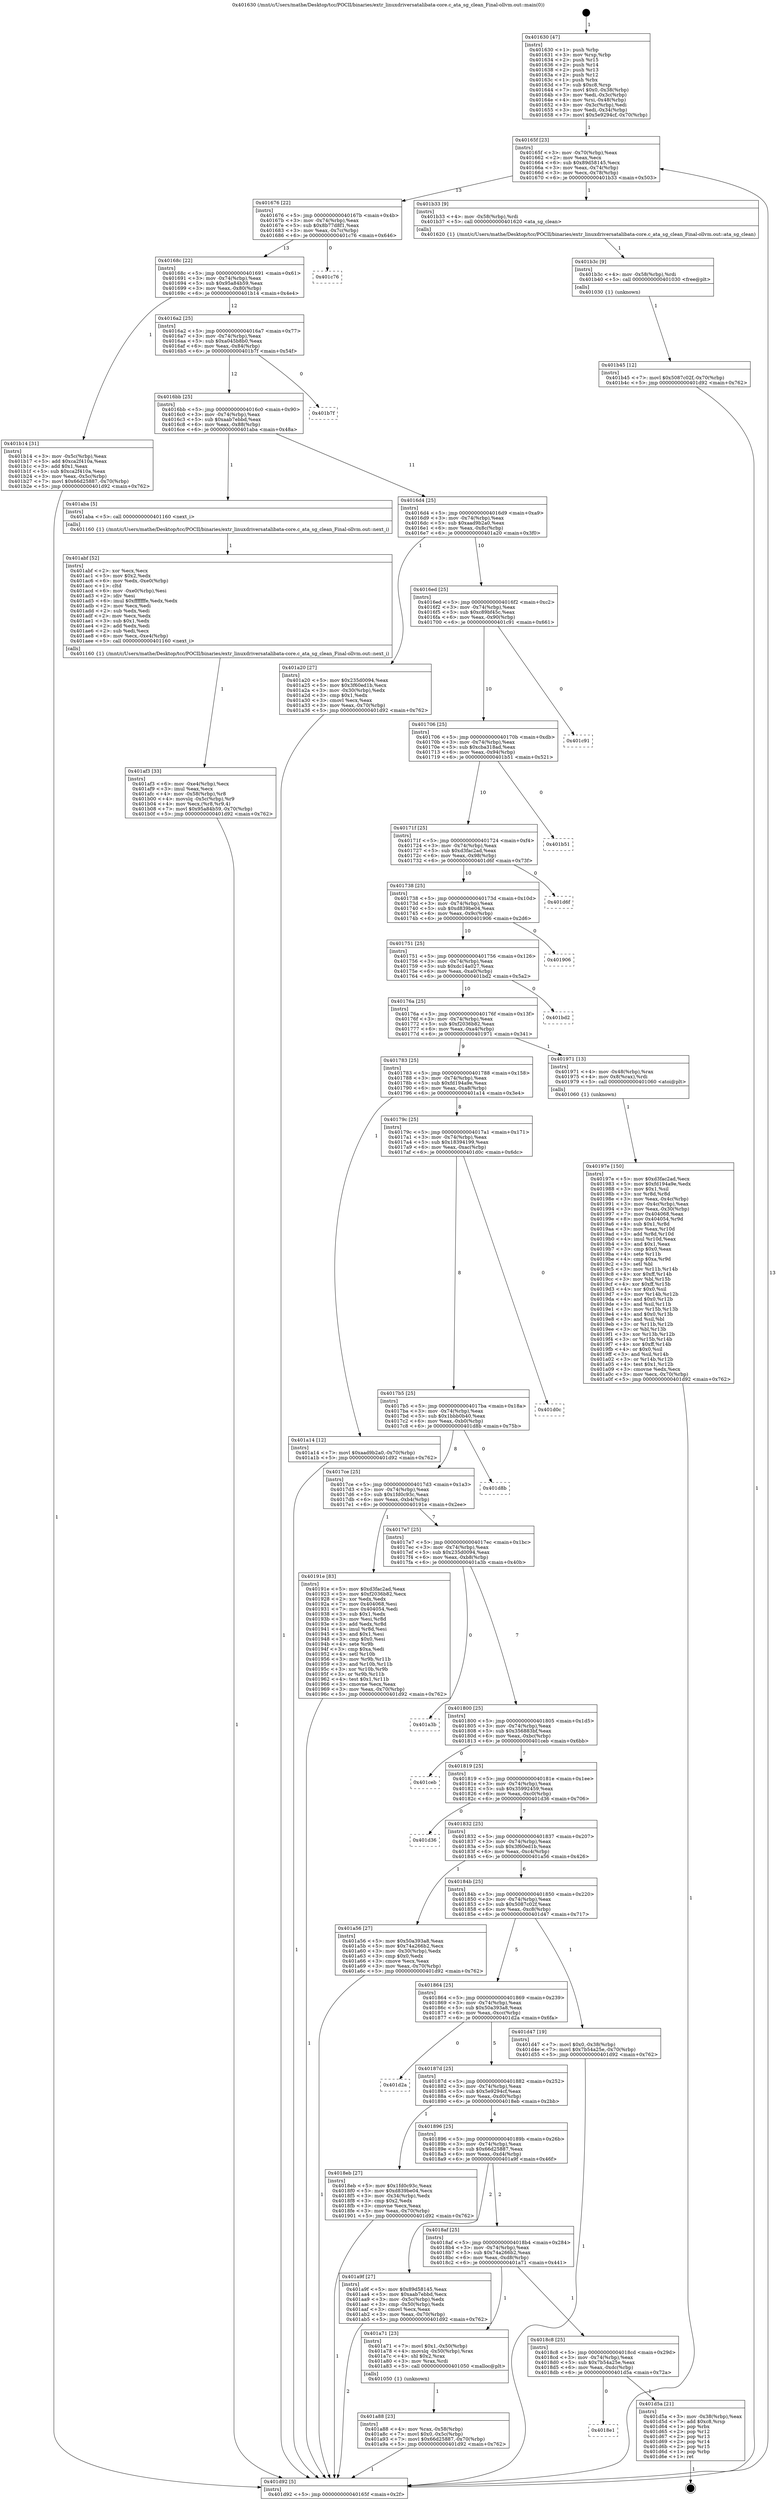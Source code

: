 digraph "0x401630" {
  label = "0x401630 (/mnt/c/Users/mathe/Desktop/tcc/POCII/binaries/extr_linuxdriversatalibata-core.c_ata_sg_clean_Final-ollvm.out::main(0))"
  labelloc = "t"
  node[shape=record]

  Entry [label="",width=0.3,height=0.3,shape=circle,fillcolor=black,style=filled]
  "0x40165f" [label="{
     0x40165f [23]\l
     | [instrs]\l
     &nbsp;&nbsp;0x40165f \<+3\>: mov -0x70(%rbp),%eax\l
     &nbsp;&nbsp;0x401662 \<+2\>: mov %eax,%ecx\l
     &nbsp;&nbsp;0x401664 \<+6\>: sub $0x89d58145,%ecx\l
     &nbsp;&nbsp;0x40166a \<+3\>: mov %eax,-0x74(%rbp)\l
     &nbsp;&nbsp;0x40166d \<+3\>: mov %ecx,-0x78(%rbp)\l
     &nbsp;&nbsp;0x401670 \<+6\>: je 0000000000401b33 \<main+0x503\>\l
  }"]
  "0x401b33" [label="{
     0x401b33 [9]\l
     | [instrs]\l
     &nbsp;&nbsp;0x401b33 \<+4\>: mov -0x58(%rbp),%rdi\l
     &nbsp;&nbsp;0x401b37 \<+5\>: call 0000000000401620 \<ata_sg_clean\>\l
     | [calls]\l
     &nbsp;&nbsp;0x401620 \{1\} (/mnt/c/Users/mathe/Desktop/tcc/POCII/binaries/extr_linuxdriversatalibata-core.c_ata_sg_clean_Final-ollvm.out::ata_sg_clean)\l
  }"]
  "0x401676" [label="{
     0x401676 [22]\l
     | [instrs]\l
     &nbsp;&nbsp;0x401676 \<+5\>: jmp 000000000040167b \<main+0x4b\>\l
     &nbsp;&nbsp;0x40167b \<+3\>: mov -0x74(%rbp),%eax\l
     &nbsp;&nbsp;0x40167e \<+5\>: sub $0x8b77d8f1,%eax\l
     &nbsp;&nbsp;0x401683 \<+3\>: mov %eax,-0x7c(%rbp)\l
     &nbsp;&nbsp;0x401686 \<+6\>: je 0000000000401c76 \<main+0x646\>\l
  }"]
  Exit [label="",width=0.3,height=0.3,shape=circle,fillcolor=black,style=filled,peripheries=2]
  "0x401c76" [label="{
     0x401c76\l
  }", style=dashed]
  "0x40168c" [label="{
     0x40168c [22]\l
     | [instrs]\l
     &nbsp;&nbsp;0x40168c \<+5\>: jmp 0000000000401691 \<main+0x61\>\l
     &nbsp;&nbsp;0x401691 \<+3\>: mov -0x74(%rbp),%eax\l
     &nbsp;&nbsp;0x401694 \<+5\>: sub $0x95a84b59,%eax\l
     &nbsp;&nbsp;0x401699 \<+3\>: mov %eax,-0x80(%rbp)\l
     &nbsp;&nbsp;0x40169c \<+6\>: je 0000000000401b14 \<main+0x4e4\>\l
  }"]
  "0x4018e1" [label="{
     0x4018e1\l
  }", style=dashed]
  "0x401b14" [label="{
     0x401b14 [31]\l
     | [instrs]\l
     &nbsp;&nbsp;0x401b14 \<+3\>: mov -0x5c(%rbp),%eax\l
     &nbsp;&nbsp;0x401b17 \<+5\>: add $0xca2f410a,%eax\l
     &nbsp;&nbsp;0x401b1c \<+3\>: add $0x1,%eax\l
     &nbsp;&nbsp;0x401b1f \<+5\>: sub $0xca2f410a,%eax\l
     &nbsp;&nbsp;0x401b24 \<+3\>: mov %eax,-0x5c(%rbp)\l
     &nbsp;&nbsp;0x401b27 \<+7\>: movl $0x66d25887,-0x70(%rbp)\l
     &nbsp;&nbsp;0x401b2e \<+5\>: jmp 0000000000401d92 \<main+0x762\>\l
  }"]
  "0x4016a2" [label="{
     0x4016a2 [25]\l
     | [instrs]\l
     &nbsp;&nbsp;0x4016a2 \<+5\>: jmp 00000000004016a7 \<main+0x77\>\l
     &nbsp;&nbsp;0x4016a7 \<+3\>: mov -0x74(%rbp),%eax\l
     &nbsp;&nbsp;0x4016aa \<+5\>: sub $0xa045b8b0,%eax\l
     &nbsp;&nbsp;0x4016af \<+6\>: mov %eax,-0x84(%rbp)\l
     &nbsp;&nbsp;0x4016b5 \<+6\>: je 0000000000401b7f \<main+0x54f\>\l
  }"]
  "0x401d5a" [label="{
     0x401d5a [21]\l
     | [instrs]\l
     &nbsp;&nbsp;0x401d5a \<+3\>: mov -0x38(%rbp),%eax\l
     &nbsp;&nbsp;0x401d5d \<+7\>: add $0xc8,%rsp\l
     &nbsp;&nbsp;0x401d64 \<+1\>: pop %rbx\l
     &nbsp;&nbsp;0x401d65 \<+2\>: pop %r12\l
     &nbsp;&nbsp;0x401d67 \<+2\>: pop %r13\l
     &nbsp;&nbsp;0x401d69 \<+2\>: pop %r14\l
     &nbsp;&nbsp;0x401d6b \<+2\>: pop %r15\l
     &nbsp;&nbsp;0x401d6d \<+1\>: pop %rbp\l
     &nbsp;&nbsp;0x401d6e \<+1\>: ret\l
  }"]
  "0x401b7f" [label="{
     0x401b7f\l
  }", style=dashed]
  "0x4016bb" [label="{
     0x4016bb [25]\l
     | [instrs]\l
     &nbsp;&nbsp;0x4016bb \<+5\>: jmp 00000000004016c0 \<main+0x90\>\l
     &nbsp;&nbsp;0x4016c0 \<+3\>: mov -0x74(%rbp),%eax\l
     &nbsp;&nbsp;0x4016c3 \<+5\>: sub $0xaab7ebbd,%eax\l
     &nbsp;&nbsp;0x4016c8 \<+6\>: mov %eax,-0x88(%rbp)\l
     &nbsp;&nbsp;0x4016ce \<+6\>: je 0000000000401aba \<main+0x48a\>\l
  }"]
  "0x401b45" [label="{
     0x401b45 [12]\l
     | [instrs]\l
     &nbsp;&nbsp;0x401b45 \<+7\>: movl $0x5087c02f,-0x70(%rbp)\l
     &nbsp;&nbsp;0x401b4c \<+5\>: jmp 0000000000401d92 \<main+0x762\>\l
  }"]
  "0x401aba" [label="{
     0x401aba [5]\l
     | [instrs]\l
     &nbsp;&nbsp;0x401aba \<+5\>: call 0000000000401160 \<next_i\>\l
     | [calls]\l
     &nbsp;&nbsp;0x401160 \{1\} (/mnt/c/Users/mathe/Desktop/tcc/POCII/binaries/extr_linuxdriversatalibata-core.c_ata_sg_clean_Final-ollvm.out::next_i)\l
  }"]
  "0x4016d4" [label="{
     0x4016d4 [25]\l
     | [instrs]\l
     &nbsp;&nbsp;0x4016d4 \<+5\>: jmp 00000000004016d9 \<main+0xa9\>\l
     &nbsp;&nbsp;0x4016d9 \<+3\>: mov -0x74(%rbp),%eax\l
     &nbsp;&nbsp;0x4016dc \<+5\>: sub $0xaad9b2a0,%eax\l
     &nbsp;&nbsp;0x4016e1 \<+6\>: mov %eax,-0x8c(%rbp)\l
     &nbsp;&nbsp;0x4016e7 \<+6\>: je 0000000000401a20 \<main+0x3f0\>\l
  }"]
  "0x401b3c" [label="{
     0x401b3c [9]\l
     | [instrs]\l
     &nbsp;&nbsp;0x401b3c \<+4\>: mov -0x58(%rbp),%rdi\l
     &nbsp;&nbsp;0x401b40 \<+5\>: call 0000000000401030 \<free@plt\>\l
     | [calls]\l
     &nbsp;&nbsp;0x401030 \{1\} (unknown)\l
  }"]
  "0x401a20" [label="{
     0x401a20 [27]\l
     | [instrs]\l
     &nbsp;&nbsp;0x401a20 \<+5\>: mov $0x235d0094,%eax\l
     &nbsp;&nbsp;0x401a25 \<+5\>: mov $0x3f60ed1b,%ecx\l
     &nbsp;&nbsp;0x401a2a \<+3\>: mov -0x30(%rbp),%edx\l
     &nbsp;&nbsp;0x401a2d \<+3\>: cmp $0x1,%edx\l
     &nbsp;&nbsp;0x401a30 \<+3\>: cmovl %ecx,%eax\l
     &nbsp;&nbsp;0x401a33 \<+3\>: mov %eax,-0x70(%rbp)\l
     &nbsp;&nbsp;0x401a36 \<+5\>: jmp 0000000000401d92 \<main+0x762\>\l
  }"]
  "0x4016ed" [label="{
     0x4016ed [25]\l
     | [instrs]\l
     &nbsp;&nbsp;0x4016ed \<+5\>: jmp 00000000004016f2 \<main+0xc2\>\l
     &nbsp;&nbsp;0x4016f2 \<+3\>: mov -0x74(%rbp),%eax\l
     &nbsp;&nbsp;0x4016f5 \<+5\>: sub $0xc89bf45c,%eax\l
     &nbsp;&nbsp;0x4016fa \<+6\>: mov %eax,-0x90(%rbp)\l
     &nbsp;&nbsp;0x401700 \<+6\>: je 0000000000401c91 \<main+0x661\>\l
  }"]
  "0x401af3" [label="{
     0x401af3 [33]\l
     | [instrs]\l
     &nbsp;&nbsp;0x401af3 \<+6\>: mov -0xe4(%rbp),%ecx\l
     &nbsp;&nbsp;0x401af9 \<+3\>: imul %eax,%ecx\l
     &nbsp;&nbsp;0x401afc \<+4\>: mov -0x58(%rbp),%r8\l
     &nbsp;&nbsp;0x401b00 \<+4\>: movslq -0x5c(%rbp),%r9\l
     &nbsp;&nbsp;0x401b04 \<+4\>: mov %ecx,(%r8,%r9,4)\l
     &nbsp;&nbsp;0x401b08 \<+7\>: movl $0x95a84b59,-0x70(%rbp)\l
     &nbsp;&nbsp;0x401b0f \<+5\>: jmp 0000000000401d92 \<main+0x762\>\l
  }"]
  "0x401c91" [label="{
     0x401c91\l
  }", style=dashed]
  "0x401706" [label="{
     0x401706 [25]\l
     | [instrs]\l
     &nbsp;&nbsp;0x401706 \<+5\>: jmp 000000000040170b \<main+0xdb\>\l
     &nbsp;&nbsp;0x40170b \<+3\>: mov -0x74(%rbp),%eax\l
     &nbsp;&nbsp;0x40170e \<+5\>: sub $0xcba318ad,%eax\l
     &nbsp;&nbsp;0x401713 \<+6\>: mov %eax,-0x94(%rbp)\l
     &nbsp;&nbsp;0x401719 \<+6\>: je 0000000000401b51 \<main+0x521\>\l
  }"]
  "0x401abf" [label="{
     0x401abf [52]\l
     | [instrs]\l
     &nbsp;&nbsp;0x401abf \<+2\>: xor %ecx,%ecx\l
     &nbsp;&nbsp;0x401ac1 \<+5\>: mov $0x2,%edx\l
     &nbsp;&nbsp;0x401ac6 \<+6\>: mov %edx,-0xe0(%rbp)\l
     &nbsp;&nbsp;0x401acc \<+1\>: cltd\l
     &nbsp;&nbsp;0x401acd \<+6\>: mov -0xe0(%rbp),%esi\l
     &nbsp;&nbsp;0x401ad3 \<+2\>: idiv %esi\l
     &nbsp;&nbsp;0x401ad5 \<+6\>: imul $0xfffffffe,%edx,%edx\l
     &nbsp;&nbsp;0x401adb \<+2\>: mov %ecx,%edi\l
     &nbsp;&nbsp;0x401add \<+2\>: sub %edx,%edi\l
     &nbsp;&nbsp;0x401adf \<+2\>: mov %ecx,%edx\l
     &nbsp;&nbsp;0x401ae1 \<+3\>: sub $0x1,%edx\l
     &nbsp;&nbsp;0x401ae4 \<+2\>: add %edx,%edi\l
     &nbsp;&nbsp;0x401ae6 \<+2\>: sub %edi,%ecx\l
     &nbsp;&nbsp;0x401ae8 \<+6\>: mov %ecx,-0xe4(%rbp)\l
     &nbsp;&nbsp;0x401aee \<+5\>: call 0000000000401160 \<next_i\>\l
     | [calls]\l
     &nbsp;&nbsp;0x401160 \{1\} (/mnt/c/Users/mathe/Desktop/tcc/POCII/binaries/extr_linuxdriversatalibata-core.c_ata_sg_clean_Final-ollvm.out::next_i)\l
  }"]
  "0x401b51" [label="{
     0x401b51\l
  }", style=dashed]
  "0x40171f" [label="{
     0x40171f [25]\l
     | [instrs]\l
     &nbsp;&nbsp;0x40171f \<+5\>: jmp 0000000000401724 \<main+0xf4\>\l
     &nbsp;&nbsp;0x401724 \<+3\>: mov -0x74(%rbp),%eax\l
     &nbsp;&nbsp;0x401727 \<+5\>: sub $0xd3fac2ad,%eax\l
     &nbsp;&nbsp;0x40172c \<+6\>: mov %eax,-0x98(%rbp)\l
     &nbsp;&nbsp;0x401732 \<+6\>: je 0000000000401d6f \<main+0x73f\>\l
  }"]
  "0x401a88" [label="{
     0x401a88 [23]\l
     | [instrs]\l
     &nbsp;&nbsp;0x401a88 \<+4\>: mov %rax,-0x58(%rbp)\l
     &nbsp;&nbsp;0x401a8c \<+7\>: movl $0x0,-0x5c(%rbp)\l
     &nbsp;&nbsp;0x401a93 \<+7\>: movl $0x66d25887,-0x70(%rbp)\l
     &nbsp;&nbsp;0x401a9a \<+5\>: jmp 0000000000401d92 \<main+0x762\>\l
  }"]
  "0x401d6f" [label="{
     0x401d6f\l
  }", style=dashed]
  "0x401738" [label="{
     0x401738 [25]\l
     | [instrs]\l
     &nbsp;&nbsp;0x401738 \<+5\>: jmp 000000000040173d \<main+0x10d\>\l
     &nbsp;&nbsp;0x40173d \<+3\>: mov -0x74(%rbp),%eax\l
     &nbsp;&nbsp;0x401740 \<+5\>: sub $0xd839be04,%eax\l
     &nbsp;&nbsp;0x401745 \<+6\>: mov %eax,-0x9c(%rbp)\l
     &nbsp;&nbsp;0x40174b \<+6\>: je 0000000000401906 \<main+0x2d6\>\l
  }"]
  "0x4018c8" [label="{
     0x4018c8 [25]\l
     | [instrs]\l
     &nbsp;&nbsp;0x4018c8 \<+5\>: jmp 00000000004018cd \<main+0x29d\>\l
     &nbsp;&nbsp;0x4018cd \<+3\>: mov -0x74(%rbp),%eax\l
     &nbsp;&nbsp;0x4018d0 \<+5\>: sub $0x7b54a25e,%eax\l
     &nbsp;&nbsp;0x4018d5 \<+6\>: mov %eax,-0xdc(%rbp)\l
     &nbsp;&nbsp;0x4018db \<+6\>: je 0000000000401d5a \<main+0x72a\>\l
  }"]
  "0x401906" [label="{
     0x401906\l
  }", style=dashed]
  "0x401751" [label="{
     0x401751 [25]\l
     | [instrs]\l
     &nbsp;&nbsp;0x401751 \<+5\>: jmp 0000000000401756 \<main+0x126\>\l
     &nbsp;&nbsp;0x401756 \<+3\>: mov -0x74(%rbp),%eax\l
     &nbsp;&nbsp;0x401759 \<+5\>: sub $0xdc14a027,%eax\l
     &nbsp;&nbsp;0x40175e \<+6\>: mov %eax,-0xa0(%rbp)\l
     &nbsp;&nbsp;0x401764 \<+6\>: je 0000000000401bd2 \<main+0x5a2\>\l
  }"]
  "0x401a71" [label="{
     0x401a71 [23]\l
     | [instrs]\l
     &nbsp;&nbsp;0x401a71 \<+7\>: movl $0x1,-0x50(%rbp)\l
     &nbsp;&nbsp;0x401a78 \<+4\>: movslq -0x50(%rbp),%rax\l
     &nbsp;&nbsp;0x401a7c \<+4\>: shl $0x2,%rax\l
     &nbsp;&nbsp;0x401a80 \<+3\>: mov %rax,%rdi\l
     &nbsp;&nbsp;0x401a83 \<+5\>: call 0000000000401050 \<malloc@plt\>\l
     | [calls]\l
     &nbsp;&nbsp;0x401050 \{1\} (unknown)\l
  }"]
  "0x401bd2" [label="{
     0x401bd2\l
  }", style=dashed]
  "0x40176a" [label="{
     0x40176a [25]\l
     | [instrs]\l
     &nbsp;&nbsp;0x40176a \<+5\>: jmp 000000000040176f \<main+0x13f\>\l
     &nbsp;&nbsp;0x40176f \<+3\>: mov -0x74(%rbp),%eax\l
     &nbsp;&nbsp;0x401772 \<+5\>: sub $0xf2036b82,%eax\l
     &nbsp;&nbsp;0x401777 \<+6\>: mov %eax,-0xa4(%rbp)\l
     &nbsp;&nbsp;0x40177d \<+6\>: je 0000000000401971 \<main+0x341\>\l
  }"]
  "0x4018af" [label="{
     0x4018af [25]\l
     | [instrs]\l
     &nbsp;&nbsp;0x4018af \<+5\>: jmp 00000000004018b4 \<main+0x284\>\l
     &nbsp;&nbsp;0x4018b4 \<+3\>: mov -0x74(%rbp),%eax\l
     &nbsp;&nbsp;0x4018b7 \<+5\>: sub $0x74a266b2,%eax\l
     &nbsp;&nbsp;0x4018bc \<+6\>: mov %eax,-0xd8(%rbp)\l
     &nbsp;&nbsp;0x4018c2 \<+6\>: je 0000000000401a71 \<main+0x441\>\l
  }"]
  "0x401971" [label="{
     0x401971 [13]\l
     | [instrs]\l
     &nbsp;&nbsp;0x401971 \<+4\>: mov -0x48(%rbp),%rax\l
     &nbsp;&nbsp;0x401975 \<+4\>: mov 0x8(%rax),%rdi\l
     &nbsp;&nbsp;0x401979 \<+5\>: call 0000000000401060 \<atoi@plt\>\l
     | [calls]\l
     &nbsp;&nbsp;0x401060 \{1\} (unknown)\l
  }"]
  "0x401783" [label="{
     0x401783 [25]\l
     | [instrs]\l
     &nbsp;&nbsp;0x401783 \<+5\>: jmp 0000000000401788 \<main+0x158\>\l
     &nbsp;&nbsp;0x401788 \<+3\>: mov -0x74(%rbp),%eax\l
     &nbsp;&nbsp;0x40178b \<+5\>: sub $0xfd194a9e,%eax\l
     &nbsp;&nbsp;0x401790 \<+6\>: mov %eax,-0xa8(%rbp)\l
     &nbsp;&nbsp;0x401796 \<+6\>: je 0000000000401a14 \<main+0x3e4\>\l
  }"]
  "0x401a9f" [label="{
     0x401a9f [27]\l
     | [instrs]\l
     &nbsp;&nbsp;0x401a9f \<+5\>: mov $0x89d58145,%eax\l
     &nbsp;&nbsp;0x401aa4 \<+5\>: mov $0xaab7ebbd,%ecx\l
     &nbsp;&nbsp;0x401aa9 \<+3\>: mov -0x5c(%rbp),%edx\l
     &nbsp;&nbsp;0x401aac \<+3\>: cmp -0x50(%rbp),%edx\l
     &nbsp;&nbsp;0x401aaf \<+3\>: cmovl %ecx,%eax\l
     &nbsp;&nbsp;0x401ab2 \<+3\>: mov %eax,-0x70(%rbp)\l
     &nbsp;&nbsp;0x401ab5 \<+5\>: jmp 0000000000401d92 \<main+0x762\>\l
  }"]
  "0x401a14" [label="{
     0x401a14 [12]\l
     | [instrs]\l
     &nbsp;&nbsp;0x401a14 \<+7\>: movl $0xaad9b2a0,-0x70(%rbp)\l
     &nbsp;&nbsp;0x401a1b \<+5\>: jmp 0000000000401d92 \<main+0x762\>\l
  }"]
  "0x40179c" [label="{
     0x40179c [25]\l
     | [instrs]\l
     &nbsp;&nbsp;0x40179c \<+5\>: jmp 00000000004017a1 \<main+0x171\>\l
     &nbsp;&nbsp;0x4017a1 \<+3\>: mov -0x74(%rbp),%eax\l
     &nbsp;&nbsp;0x4017a4 \<+5\>: sub $0x18394199,%eax\l
     &nbsp;&nbsp;0x4017a9 \<+6\>: mov %eax,-0xac(%rbp)\l
     &nbsp;&nbsp;0x4017af \<+6\>: je 0000000000401d0c \<main+0x6dc\>\l
  }"]
  "0x40197e" [label="{
     0x40197e [150]\l
     | [instrs]\l
     &nbsp;&nbsp;0x40197e \<+5\>: mov $0xd3fac2ad,%ecx\l
     &nbsp;&nbsp;0x401983 \<+5\>: mov $0xfd194a9e,%edx\l
     &nbsp;&nbsp;0x401988 \<+3\>: mov $0x1,%sil\l
     &nbsp;&nbsp;0x40198b \<+3\>: xor %r8d,%r8d\l
     &nbsp;&nbsp;0x40198e \<+3\>: mov %eax,-0x4c(%rbp)\l
     &nbsp;&nbsp;0x401991 \<+3\>: mov -0x4c(%rbp),%eax\l
     &nbsp;&nbsp;0x401994 \<+3\>: mov %eax,-0x30(%rbp)\l
     &nbsp;&nbsp;0x401997 \<+7\>: mov 0x404068,%eax\l
     &nbsp;&nbsp;0x40199e \<+8\>: mov 0x404054,%r9d\l
     &nbsp;&nbsp;0x4019a6 \<+4\>: sub $0x1,%r8d\l
     &nbsp;&nbsp;0x4019aa \<+3\>: mov %eax,%r10d\l
     &nbsp;&nbsp;0x4019ad \<+3\>: add %r8d,%r10d\l
     &nbsp;&nbsp;0x4019b0 \<+4\>: imul %r10d,%eax\l
     &nbsp;&nbsp;0x4019b4 \<+3\>: and $0x1,%eax\l
     &nbsp;&nbsp;0x4019b7 \<+3\>: cmp $0x0,%eax\l
     &nbsp;&nbsp;0x4019ba \<+4\>: sete %r11b\l
     &nbsp;&nbsp;0x4019be \<+4\>: cmp $0xa,%r9d\l
     &nbsp;&nbsp;0x4019c2 \<+3\>: setl %bl\l
     &nbsp;&nbsp;0x4019c5 \<+3\>: mov %r11b,%r14b\l
     &nbsp;&nbsp;0x4019c8 \<+4\>: xor $0xff,%r14b\l
     &nbsp;&nbsp;0x4019cc \<+3\>: mov %bl,%r15b\l
     &nbsp;&nbsp;0x4019cf \<+4\>: xor $0xff,%r15b\l
     &nbsp;&nbsp;0x4019d3 \<+4\>: xor $0x0,%sil\l
     &nbsp;&nbsp;0x4019d7 \<+3\>: mov %r14b,%r12b\l
     &nbsp;&nbsp;0x4019da \<+4\>: and $0x0,%r12b\l
     &nbsp;&nbsp;0x4019de \<+3\>: and %sil,%r11b\l
     &nbsp;&nbsp;0x4019e1 \<+3\>: mov %r15b,%r13b\l
     &nbsp;&nbsp;0x4019e4 \<+4\>: and $0x0,%r13b\l
     &nbsp;&nbsp;0x4019e8 \<+3\>: and %sil,%bl\l
     &nbsp;&nbsp;0x4019eb \<+3\>: or %r11b,%r12b\l
     &nbsp;&nbsp;0x4019ee \<+3\>: or %bl,%r13b\l
     &nbsp;&nbsp;0x4019f1 \<+3\>: xor %r13b,%r12b\l
     &nbsp;&nbsp;0x4019f4 \<+3\>: or %r15b,%r14b\l
     &nbsp;&nbsp;0x4019f7 \<+4\>: xor $0xff,%r14b\l
     &nbsp;&nbsp;0x4019fb \<+4\>: or $0x0,%sil\l
     &nbsp;&nbsp;0x4019ff \<+3\>: and %sil,%r14b\l
     &nbsp;&nbsp;0x401a02 \<+3\>: or %r14b,%r12b\l
     &nbsp;&nbsp;0x401a05 \<+4\>: test $0x1,%r12b\l
     &nbsp;&nbsp;0x401a09 \<+3\>: cmovne %edx,%ecx\l
     &nbsp;&nbsp;0x401a0c \<+3\>: mov %ecx,-0x70(%rbp)\l
     &nbsp;&nbsp;0x401a0f \<+5\>: jmp 0000000000401d92 \<main+0x762\>\l
  }"]
  "0x401d0c" [label="{
     0x401d0c\l
  }", style=dashed]
  "0x4017b5" [label="{
     0x4017b5 [25]\l
     | [instrs]\l
     &nbsp;&nbsp;0x4017b5 \<+5\>: jmp 00000000004017ba \<main+0x18a\>\l
     &nbsp;&nbsp;0x4017ba \<+3\>: mov -0x74(%rbp),%eax\l
     &nbsp;&nbsp;0x4017bd \<+5\>: sub $0x1bbb0b40,%eax\l
     &nbsp;&nbsp;0x4017c2 \<+6\>: mov %eax,-0xb0(%rbp)\l
     &nbsp;&nbsp;0x4017c8 \<+6\>: je 0000000000401d8b \<main+0x75b\>\l
  }"]
  "0x401630" [label="{
     0x401630 [47]\l
     | [instrs]\l
     &nbsp;&nbsp;0x401630 \<+1\>: push %rbp\l
     &nbsp;&nbsp;0x401631 \<+3\>: mov %rsp,%rbp\l
     &nbsp;&nbsp;0x401634 \<+2\>: push %r15\l
     &nbsp;&nbsp;0x401636 \<+2\>: push %r14\l
     &nbsp;&nbsp;0x401638 \<+2\>: push %r13\l
     &nbsp;&nbsp;0x40163a \<+2\>: push %r12\l
     &nbsp;&nbsp;0x40163c \<+1\>: push %rbx\l
     &nbsp;&nbsp;0x40163d \<+7\>: sub $0xc8,%rsp\l
     &nbsp;&nbsp;0x401644 \<+7\>: movl $0x0,-0x38(%rbp)\l
     &nbsp;&nbsp;0x40164b \<+3\>: mov %edi,-0x3c(%rbp)\l
     &nbsp;&nbsp;0x40164e \<+4\>: mov %rsi,-0x48(%rbp)\l
     &nbsp;&nbsp;0x401652 \<+3\>: mov -0x3c(%rbp),%edi\l
     &nbsp;&nbsp;0x401655 \<+3\>: mov %edi,-0x34(%rbp)\l
     &nbsp;&nbsp;0x401658 \<+7\>: movl $0x5e9294cf,-0x70(%rbp)\l
  }"]
  "0x401d8b" [label="{
     0x401d8b\l
  }", style=dashed]
  "0x4017ce" [label="{
     0x4017ce [25]\l
     | [instrs]\l
     &nbsp;&nbsp;0x4017ce \<+5\>: jmp 00000000004017d3 \<main+0x1a3\>\l
     &nbsp;&nbsp;0x4017d3 \<+3\>: mov -0x74(%rbp),%eax\l
     &nbsp;&nbsp;0x4017d6 \<+5\>: sub $0x1fd0c93c,%eax\l
     &nbsp;&nbsp;0x4017db \<+6\>: mov %eax,-0xb4(%rbp)\l
     &nbsp;&nbsp;0x4017e1 \<+6\>: je 000000000040191e \<main+0x2ee\>\l
  }"]
  "0x401d92" [label="{
     0x401d92 [5]\l
     | [instrs]\l
     &nbsp;&nbsp;0x401d92 \<+5\>: jmp 000000000040165f \<main+0x2f\>\l
  }"]
  "0x40191e" [label="{
     0x40191e [83]\l
     | [instrs]\l
     &nbsp;&nbsp;0x40191e \<+5\>: mov $0xd3fac2ad,%eax\l
     &nbsp;&nbsp;0x401923 \<+5\>: mov $0xf2036b82,%ecx\l
     &nbsp;&nbsp;0x401928 \<+2\>: xor %edx,%edx\l
     &nbsp;&nbsp;0x40192a \<+7\>: mov 0x404068,%esi\l
     &nbsp;&nbsp;0x401931 \<+7\>: mov 0x404054,%edi\l
     &nbsp;&nbsp;0x401938 \<+3\>: sub $0x1,%edx\l
     &nbsp;&nbsp;0x40193b \<+3\>: mov %esi,%r8d\l
     &nbsp;&nbsp;0x40193e \<+3\>: add %edx,%r8d\l
     &nbsp;&nbsp;0x401941 \<+4\>: imul %r8d,%esi\l
     &nbsp;&nbsp;0x401945 \<+3\>: and $0x1,%esi\l
     &nbsp;&nbsp;0x401948 \<+3\>: cmp $0x0,%esi\l
     &nbsp;&nbsp;0x40194b \<+4\>: sete %r9b\l
     &nbsp;&nbsp;0x40194f \<+3\>: cmp $0xa,%edi\l
     &nbsp;&nbsp;0x401952 \<+4\>: setl %r10b\l
     &nbsp;&nbsp;0x401956 \<+3\>: mov %r9b,%r11b\l
     &nbsp;&nbsp;0x401959 \<+3\>: and %r10b,%r11b\l
     &nbsp;&nbsp;0x40195c \<+3\>: xor %r10b,%r9b\l
     &nbsp;&nbsp;0x40195f \<+3\>: or %r9b,%r11b\l
     &nbsp;&nbsp;0x401962 \<+4\>: test $0x1,%r11b\l
     &nbsp;&nbsp;0x401966 \<+3\>: cmovne %ecx,%eax\l
     &nbsp;&nbsp;0x401969 \<+3\>: mov %eax,-0x70(%rbp)\l
     &nbsp;&nbsp;0x40196c \<+5\>: jmp 0000000000401d92 \<main+0x762\>\l
  }"]
  "0x4017e7" [label="{
     0x4017e7 [25]\l
     | [instrs]\l
     &nbsp;&nbsp;0x4017e7 \<+5\>: jmp 00000000004017ec \<main+0x1bc\>\l
     &nbsp;&nbsp;0x4017ec \<+3\>: mov -0x74(%rbp),%eax\l
     &nbsp;&nbsp;0x4017ef \<+5\>: sub $0x235d0094,%eax\l
     &nbsp;&nbsp;0x4017f4 \<+6\>: mov %eax,-0xb8(%rbp)\l
     &nbsp;&nbsp;0x4017fa \<+6\>: je 0000000000401a3b \<main+0x40b\>\l
  }"]
  "0x401896" [label="{
     0x401896 [25]\l
     | [instrs]\l
     &nbsp;&nbsp;0x401896 \<+5\>: jmp 000000000040189b \<main+0x26b\>\l
     &nbsp;&nbsp;0x40189b \<+3\>: mov -0x74(%rbp),%eax\l
     &nbsp;&nbsp;0x40189e \<+5\>: sub $0x66d25887,%eax\l
     &nbsp;&nbsp;0x4018a3 \<+6\>: mov %eax,-0xd4(%rbp)\l
     &nbsp;&nbsp;0x4018a9 \<+6\>: je 0000000000401a9f \<main+0x46f\>\l
  }"]
  "0x401a3b" [label="{
     0x401a3b\l
  }", style=dashed]
  "0x401800" [label="{
     0x401800 [25]\l
     | [instrs]\l
     &nbsp;&nbsp;0x401800 \<+5\>: jmp 0000000000401805 \<main+0x1d5\>\l
     &nbsp;&nbsp;0x401805 \<+3\>: mov -0x74(%rbp),%eax\l
     &nbsp;&nbsp;0x401808 \<+5\>: sub $0x356883bf,%eax\l
     &nbsp;&nbsp;0x40180d \<+6\>: mov %eax,-0xbc(%rbp)\l
     &nbsp;&nbsp;0x401813 \<+6\>: je 0000000000401ceb \<main+0x6bb\>\l
  }"]
  "0x4018eb" [label="{
     0x4018eb [27]\l
     | [instrs]\l
     &nbsp;&nbsp;0x4018eb \<+5\>: mov $0x1fd0c93c,%eax\l
     &nbsp;&nbsp;0x4018f0 \<+5\>: mov $0xd839be04,%ecx\l
     &nbsp;&nbsp;0x4018f5 \<+3\>: mov -0x34(%rbp),%edx\l
     &nbsp;&nbsp;0x4018f8 \<+3\>: cmp $0x2,%edx\l
     &nbsp;&nbsp;0x4018fb \<+3\>: cmovne %ecx,%eax\l
     &nbsp;&nbsp;0x4018fe \<+3\>: mov %eax,-0x70(%rbp)\l
     &nbsp;&nbsp;0x401901 \<+5\>: jmp 0000000000401d92 \<main+0x762\>\l
  }"]
  "0x401ceb" [label="{
     0x401ceb\l
  }", style=dashed]
  "0x401819" [label="{
     0x401819 [25]\l
     | [instrs]\l
     &nbsp;&nbsp;0x401819 \<+5\>: jmp 000000000040181e \<main+0x1ee\>\l
     &nbsp;&nbsp;0x40181e \<+3\>: mov -0x74(%rbp),%eax\l
     &nbsp;&nbsp;0x401821 \<+5\>: sub $0x35992459,%eax\l
     &nbsp;&nbsp;0x401826 \<+6\>: mov %eax,-0xc0(%rbp)\l
     &nbsp;&nbsp;0x40182c \<+6\>: je 0000000000401d36 \<main+0x706\>\l
  }"]
  "0x40187d" [label="{
     0x40187d [25]\l
     | [instrs]\l
     &nbsp;&nbsp;0x40187d \<+5\>: jmp 0000000000401882 \<main+0x252\>\l
     &nbsp;&nbsp;0x401882 \<+3\>: mov -0x74(%rbp),%eax\l
     &nbsp;&nbsp;0x401885 \<+5\>: sub $0x5e9294cf,%eax\l
     &nbsp;&nbsp;0x40188a \<+6\>: mov %eax,-0xd0(%rbp)\l
     &nbsp;&nbsp;0x401890 \<+6\>: je 00000000004018eb \<main+0x2bb\>\l
  }"]
  "0x401d36" [label="{
     0x401d36\l
  }", style=dashed]
  "0x401832" [label="{
     0x401832 [25]\l
     | [instrs]\l
     &nbsp;&nbsp;0x401832 \<+5\>: jmp 0000000000401837 \<main+0x207\>\l
     &nbsp;&nbsp;0x401837 \<+3\>: mov -0x74(%rbp),%eax\l
     &nbsp;&nbsp;0x40183a \<+5\>: sub $0x3f60ed1b,%eax\l
     &nbsp;&nbsp;0x40183f \<+6\>: mov %eax,-0xc4(%rbp)\l
     &nbsp;&nbsp;0x401845 \<+6\>: je 0000000000401a56 \<main+0x426\>\l
  }"]
  "0x401d2a" [label="{
     0x401d2a\l
  }", style=dashed]
  "0x401a56" [label="{
     0x401a56 [27]\l
     | [instrs]\l
     &nbsp;&nbsp;0x401a56 \<+5\>: mov $0x50a393a8,%eax\l
     &nbsp;&nbsp;0x401a5b \<+5\>: mov $0x74a266b2,%ecx\l
     &nbsp;&nbsp;0x401a60 \<+3\>: mov -0x30(%rbp),%edx\l
     &nbsp;&nbsp;0x401a63 \<+3\>: cmp $0x0,%edx\l
     &nbsp;&nbsp;0x401a66 \<+3\>: cmove %ecx,%eax\l
     &nbsp;&nbsp;0x401a69 \<+3\>: mov %eax,-0x70(%rbp)\l
     &nbsp;&nbsp;0x401a6c \<+5\>: jmp 0000000000401d92 \<main+0x762\>\l
  }"]
  "0x40184b" [label="{
     0x40184b [25]\l
     | [instrs]\l
     &nbsp;&nbsp;0x40184b \<+5\>: jmp 0000000000401850 \<main+0x220\>\l
     &nbsp;&nbsp;0x401850 \<+3\>: mov -0x74(%rbp),%eax\l
     &nbsp;&nbsp;0x401853 \<+5\>: sub $0x5087c02f,%eax\l
     &nbsp;&nbsp;0x401858 \<+6\>: mov %eax,-0xc8(%rbp)\l
     &nbsp;&nbsp;0x40185e \<+6\>: je 0000000000401d47 \<main+0x717\>\l
  }"]
  "0x401864" [label="{
     0x401864 [25]\l
     | [instrs]\l
     &nbsp;&nbsp;0x401864 \<+5\>: jmp 0000000000401869 \<main+0x239\>\l
     &nbsp;&nbsp;0x401869 \<+3\>: mov -0x74(%rbp),%eax\l
     &nbsp;&nbsp;0x40186c \<+5\>: sub $0x50a393a8,%eax\l
     &nbsp;&nbsp;0x401871 \<+6\>: mov %eax,-0xcc(%rbp)\l
     &nbsp;&nbsp;0x401877 \<+6\>: je 0000000000401d2a \<main+0x6fa\>\l
  }"]
  "0x401d47" [label="{
     0x401d47 [19]\l
     | [instrs]\l
     &nbsp;&nbsp;0x401d47 \<+7\>: movl $0x0,-0x38(%rbp)\l
     &nbsp;&nbsp;0x401d4e \<+7\>: movl $0x7b54a25e,-0x70(%rbp)\l
     &nbsp;&nbsp;0x401d55 \<+5\>: jmp 0000000000401d92 \<main+0x762\>\l
  }"]
  Entry -> "0x401630" [label=" 1"]
  "0x40165f" -> "0x401b33" [label=" 1"]
  "0x40165f" -> "0x401676" [label=" 13"]
  "0x401d5a" -> Exit [label=" 1"]
  "0x401676" -> "0x401c76" [label=" 0"]
  "0x401676" -> "0x40168c" [label=" 13"]
  "0x4018c8" -> "0x4018e1" [label=" 0"]
  "0x40168c" -> "0x401b14" [label=" 1"]
  "0x40168c" -> "0x4016a2" [label=" 12"]
  "0x4018c8" -> "0x401d5a" [label=" 1"]
  "0x4016a2" -> "0x401b7f" [label=" 0"]
  "0x4016a2" -> "0x4016bb" [label=" 12"]
  "0x401d47" -> "0x401d92" [label=" 1"]
  "0x4016bb" -> "0x401aba" [label=" 1"]
  "0x4016bb" -> "0x4016d4" [label=" 11"]
  "0x401b45" -> "0x401d92" [label=" 1"]
  "0x4016d4" -> "0x401a20" [label=" 1"]
  "0x4016d4" -> "0x4016ed" [label=" 10"]
  "0x401b3c" -> "0x401b45" [label=" 1"]
  "0x4016ed" -> "0x401c91" [label=" 0"]
  "0x4016ed" -> "0x401706" [label=" 10"]
  "0x401b33" -> "0x401b3c" [label=" 1"]
  "0x401706" -> "0x401b51" [label=" 0"]
  "0x401706" -> "0x40171f" [label=" 10"]
  "0x401b14" -> "0x401d92" [label=" 1"]
  "0x40171f" -> "0x401d6f" [label=" 0"]
  "0x40171f" -> "0x401738" [label=" 10"]
  "0x401af3" -> "0x401d92" [label=" 1"]
  "0x401738" -> "0x401906" [label=" 0"]
  "0x401738" -> "0x401751" [label=" 10"]
  "0x401abf" -> "0x401af3" [label=" 1"]
  "0x401751" -> "0x401bd2" [label=" 0"]
  "0x401751" -> "0x40176a" [label=" 10"]
  "0x401aba" -> "0x401abf" [label=" 1"]
  "0x40176a" -> "0x401971" [label=" 1"]
  "0x40176a" -> "0x401783" [label=" 9"]
  "0x401a88" -> "0x401d92" [label=" 1"]
  "0x401783" -> "0x401a14" [label=" 1"]
  "0x401783" -> "0x40179c" [label=" 8"]
  "0x401a71" -> "0x401a88" [label=" 1"]
  "0x40179c" -> "0x401d0c" [label=" 0"]
  "0x40179c" -> "0x4017b5" [label=" 8"]
  "0x4018af" -> "0x401a71" [label=" 1"]
  "0x4017b5" -> "0x401d8b" [label=" 0"]
  "0x4017b5" -> "0x4017ce" [label=" 8"]
  "0x401a9f" -> "0x401d92" [label=" 2"]
  "0x4017ce" -> "0x40191e" [label=" 1"]
  "0x4017ce" -> "0x4017e7" [label=" 7"]
  "0x401896" -> "0x4018af" [label=" 2"]
  "0x4017e7" -> "0x401a3b" [label=" 0"]
  "0x4017e7" -> "0x401800" [label=" 7"]
  "0x401896" -> "0x401a9f" [label=" 2"]
  "0x401800" -> "0x401ceb" [label=" 0"]
  "0x401800" -> "0x401819" [label=" 7"]
  "0x4018af" -> "0x4018c8" [label=" 1"]
  "0x401819" -> "0x401d36" [label=" 0"]
  "0x401819" -> "0x401832" [label=" 7"]
  "0x401a20" -> "0x401d92" [label=" 1"]
  "0x401832" -> "0x401a56" [label=" 1"]
  "0x401832" -> "0x40184b" [label=" 6"]
  "0x401a14" -> "0x401d92" [label=" 1"]
  "0x40184b" -> "0x401d47" [label=" 1"]
  "0x40184b" -> "0x401864" [label=" 5"]
  "0x40197e" -> "0x401d92" [label=" 1"]
  "0x401864" -> "0x401d2a" [label=" 0"]
  "0x401864" -> "0x40187d" [label=" 5"]
  "0x401a56" -> "0x401d92" [label=" 1"]
  "0x40187d" -> "0x4018eb" [label=" 1"]
  "0x40187d" -> "0x401896" [label=" 4"]
  "0x4018eb" -> "0x401d92" [label=" 1"]
  "0x401630" -> "0x40165f" [label=" 1"]
  "0x401d92" -> "0x40165f" [label=" 13"]
  "0x40191e" -> "0x401d92" [label=" 1"]
  "0x401971" -> "0x40197e" [label=" 1"]
}
